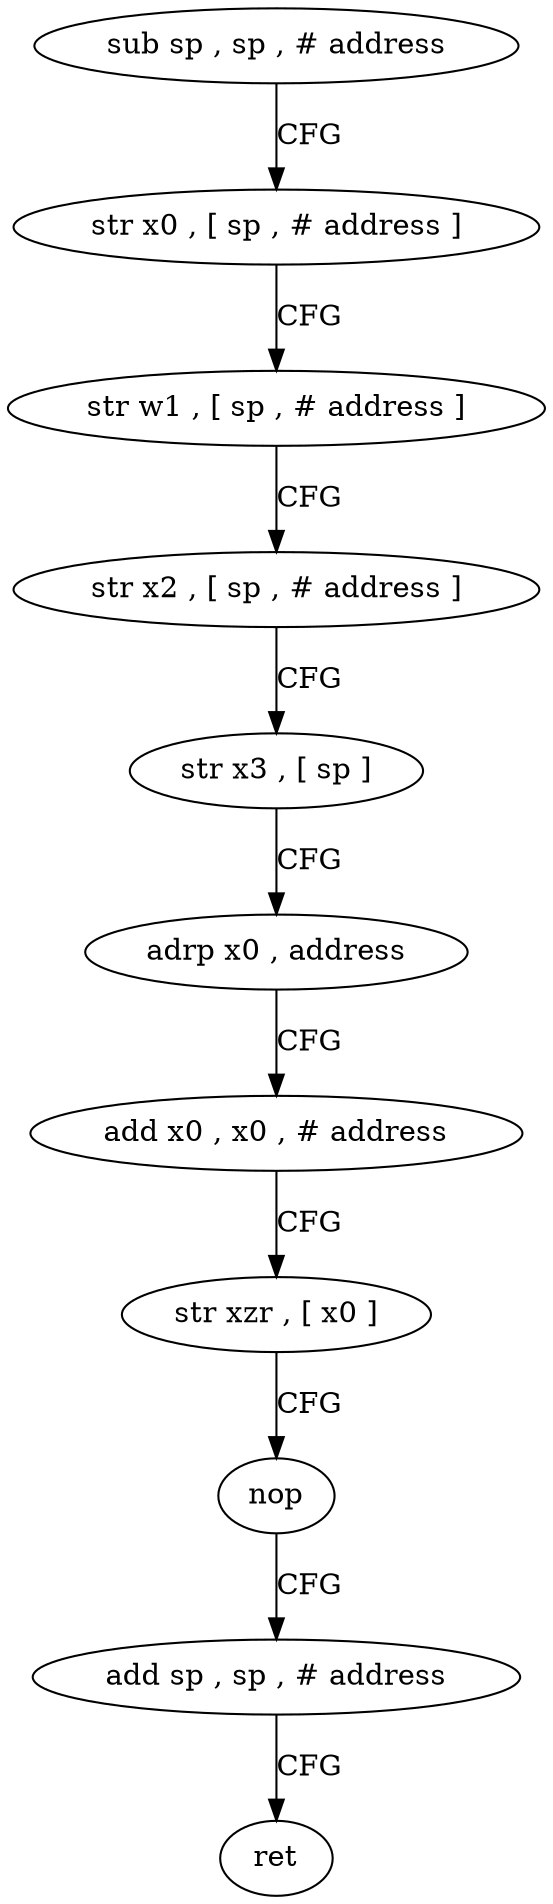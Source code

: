 digraph "func" {
"4262636" [label = "sub sp , sp , # address" ]
"4262640" [label = "str x0 , [ sp , # address ]" ]
"4262644" [label = "str w1 , [ sp , # address ]" ]
"4262648" [label = "str x2 , [ sp , # address ]" ]
"4262652" [label = "str x3 , [ sp ]" ]
"4262656" [label = "adrp x0 , address" ]
"4262660" [label = "add x0 , x0 , # address" ]
"4262664" [label = "str xzr , [ x0 ]" ]
"4262668" [label = "nop" ]
"4262672" [label = "add sp , sp , # address" ]
"4262676" [label = "ret" ]
"4262636" -> "4262640" [ label = "CFG" ]
"4262640" -> "4262644" [ label = "CFG" ]
"4262644" -> "4262648" [ label = "CFG" ]
"4262648" -> "4262652" [ label = "CFG" ]
"4262652" -> "4262656" [ label = "CFG" ]
"4262656" -> "4262660" [ label = "CFG" ]
"4262660" -> "4262664" [ label = "CFG" ]
"4262664" -> "4262668" [ label = "CFG" ]
"4262668" -> "4262672" [ label = "CFG" ]
"4262672" -> "4262676" [ label = "CFG" ]
}

